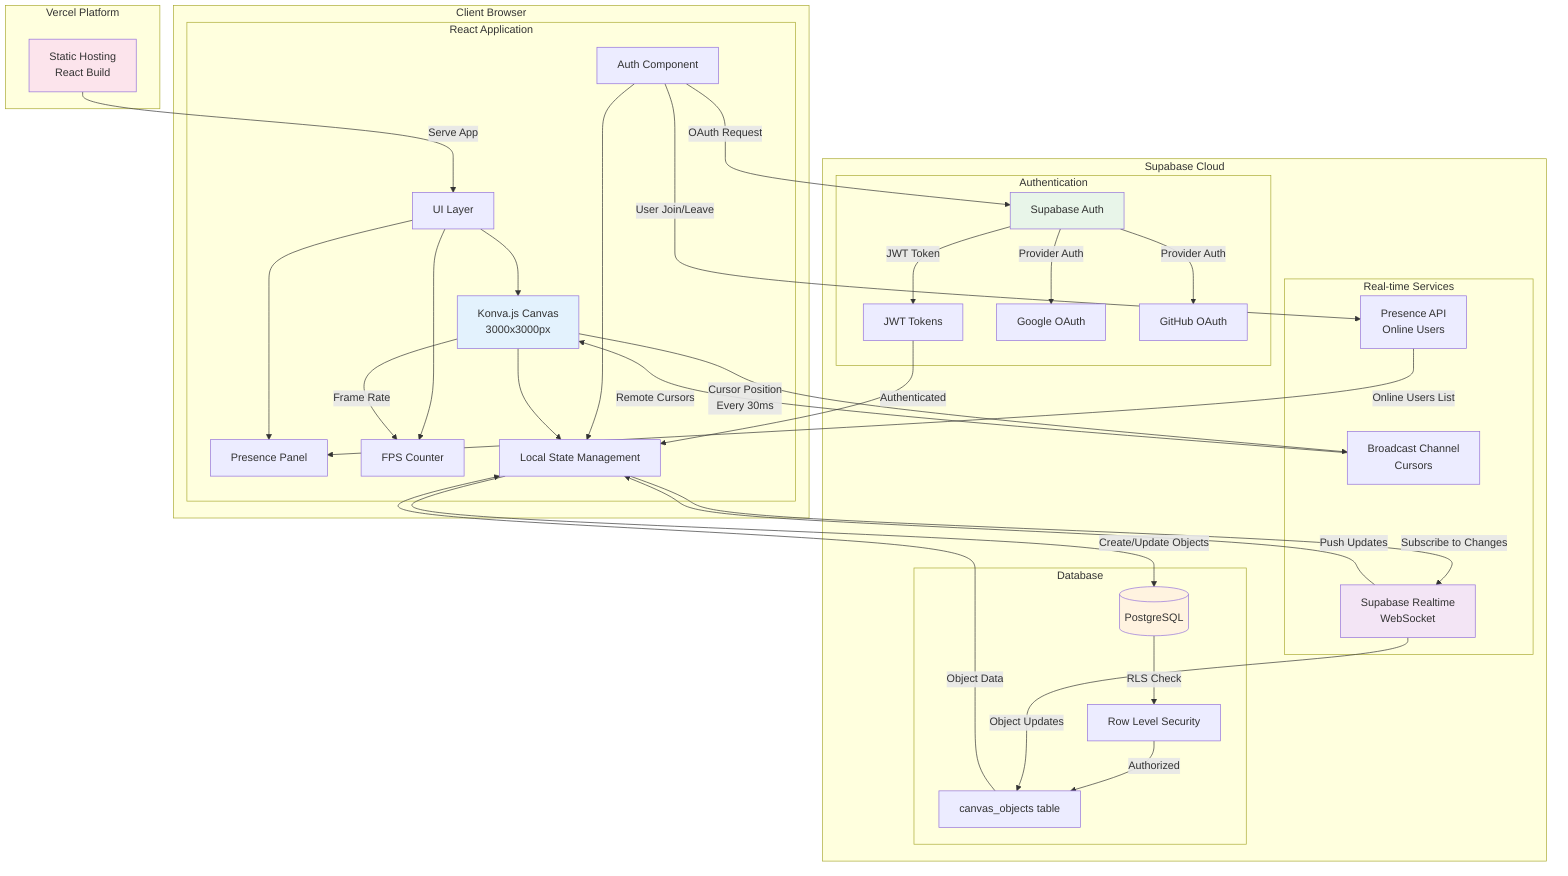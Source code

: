 graph TB
    subgraph "Client Browser"
        subgraph "React Application"
            UI[UI Layer]
            Canvas[Konva.js Canvas<br/>3000x3000px]
            Auth[Auth Component]
            Presence[Presence Panel]
            FPS[FPS Counter]
            State[Local State Management]
        end
        
        UI --> Canvas
        UI --> Presence
        UI --> FPS
        Auth --> State
        Canvas --> State
    end
    
    subgraph "Vercel Platform"
        Deploy[Static Hosting<br/>React Build]
    end
    
    subgraph "Supabase Cloud"
        subgraph "Authentication"
            SupaAuth[Supabase Auth]
            JWT[JWT Tokens]
            Google[Google OAuth]
            GitHub[GitHub OAuth]
        end
        
        subgraph "Database"
            Postgres[(PostgreSQL)]
            RLS[Row Level Security]
            Objects[canvas_objects table]
        end
        
        subgraph "Real-time Services"
            Realtime[Supabase Realtime<br/>WebSocket]
            Broadcast[Broadcast Channel<br/>Cursors]
            PresenceAPI[Presence API<br/>Online Users]
        end
    end
    
    %% Authentication Flow
    Auth -->|OAuth Request| SupaAuth
    SupaAuth -->|Provider Auth| Google
    SupaAuth -->|Provider Auth| GitHub
    SupaAuth -->|JWT Token| JWT
    JWT -->|Authenticated| State
    
    %% Database Operations
    State -->|Create/Update Objects| Postgres
    Postgres -->|RLS Check| RLS
    RLS -->|Authorized| Objects
    Objects -->|Object Data| State
    
    %% Real-time Synchronization
    State -->|Subscribe to Changes| Realtime
    Realtime -->|Object Updates| Objects
    Realtime -->|Push Updates| State
    
    %% Cursor Broadcasting
    Canvas -->|Cursor Position<br/>Every 30ms| Broadcast
    Broadcast -->|Remote Cursors| Canvas
    
    %% Presence Awareness
    Auth -->|User Join/Leave| PresenceAPI
    PresenceAPI -->|Online Users List| Presence
    
    %% Deployment
    Deploy -->|Serve App| UI
    
    %% Performance Monitoring
    Canvas -->|Frame Rate| FPS
    
    style Canvas fill:#e3f2fd
    style Postgres fill:#fff3e0
    style Realtime fill:#f3e5f5
    style SupaAuth fill:#e8f5e9
    style Deploy fill:#fce4ec